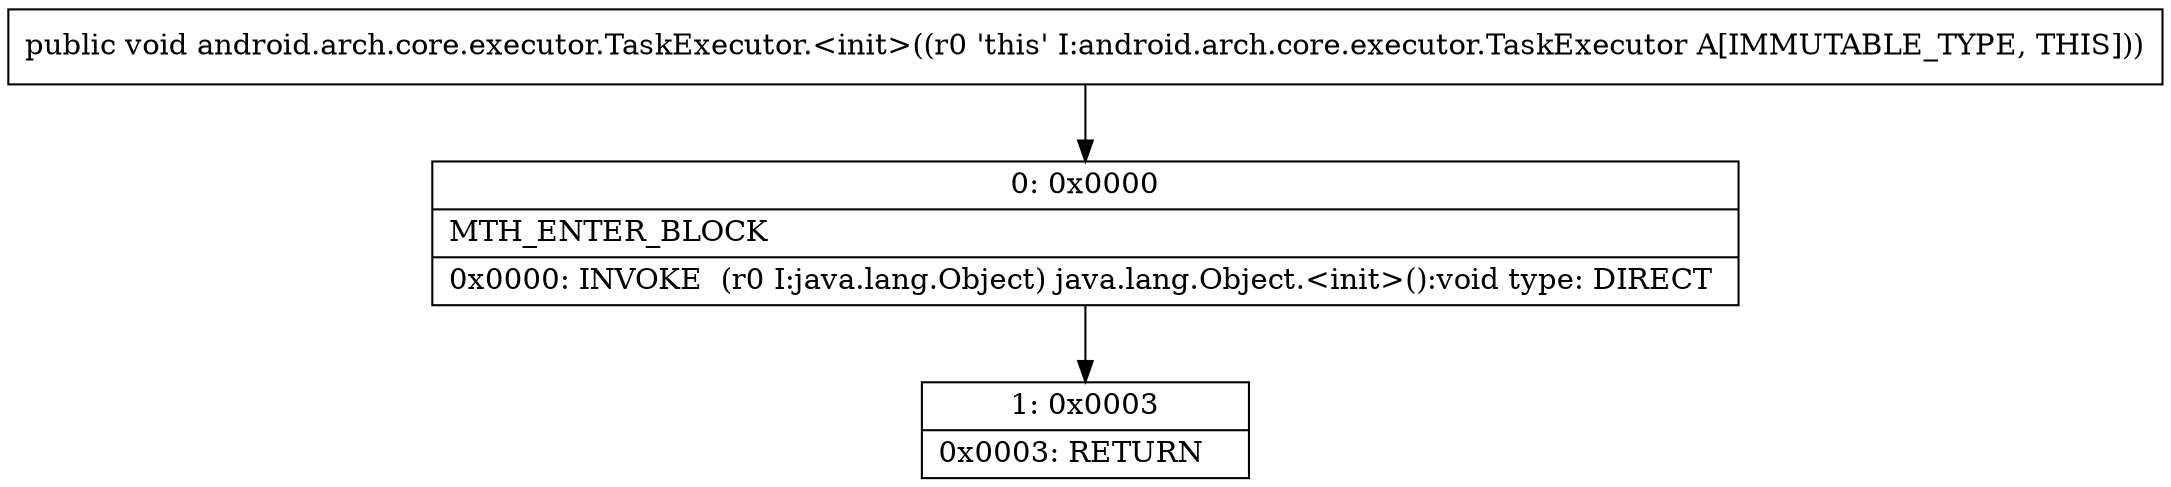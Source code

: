 digraph "CFG forandroid.arch.core.executor.TaskExecutor.\<init\>()V" {
Node_0 [shape=record,label="{0\:\ 0x0000|MTH_ENTER_BLOCK\l|0x0000: INVOKE  (r0 I:java.lang.Object) java.lang.Object.\<init\>():void type: DIRECT \l}"];
Node_1 [shape=record,label="{1\:\ 0x0003|0x0003: RETURN   \l}"];
MethodNode[shape=record,label="{public void android.arch.core.executor.TaskExecutor.\<init\>((r0 'this' I:android.arch.core.executor.TaskExecutor A[IMMUTABLE_TYPE, THIS])) }"];
MethodNode -> Node_0;
Node_0 -> Node_1;
}

